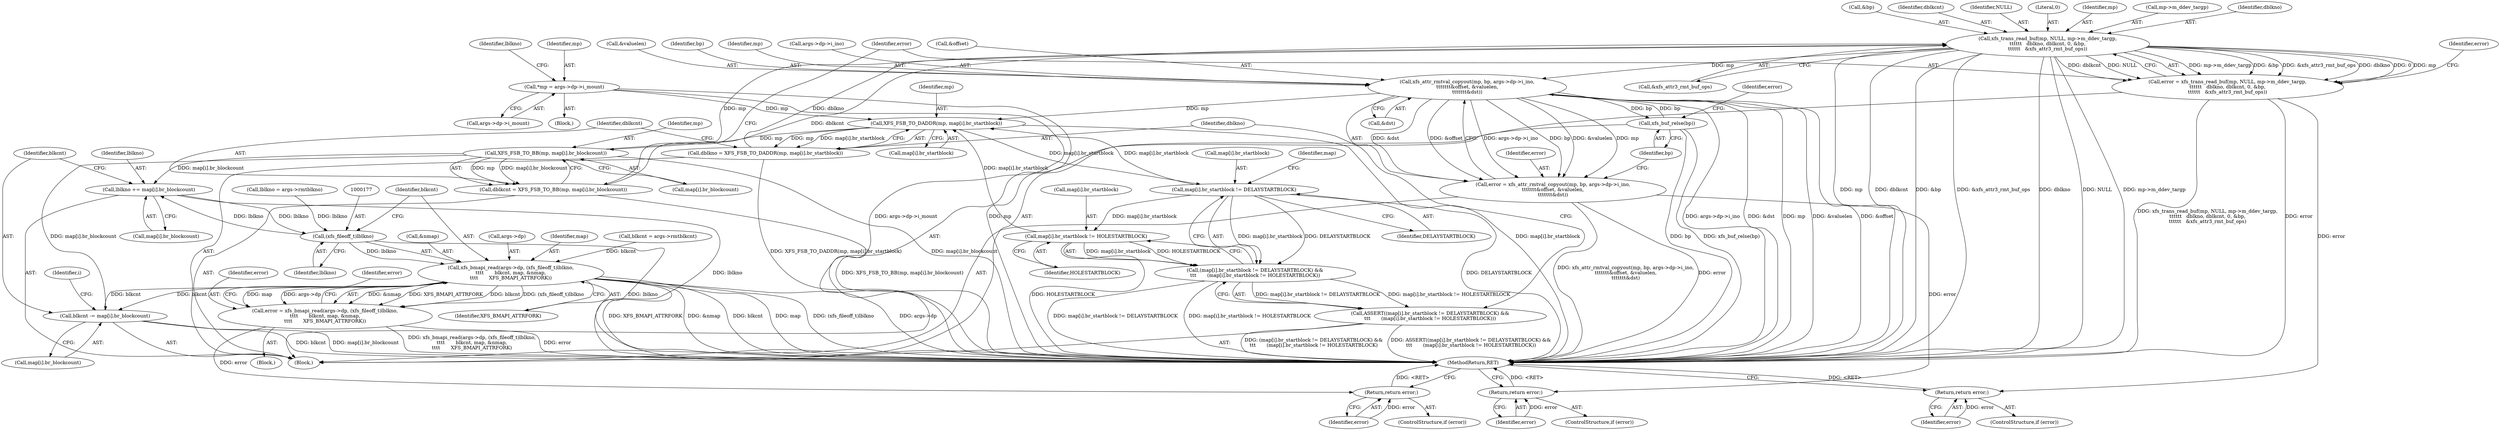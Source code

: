 digraph "0_linux_8275cdd0e7ac550dcce2b3ef6d2fb3b808c1ae59_8@API" {
"1000244" [label="(Call,xfs_trans_read_buf(mp, NULL, mp->m_ddev_targp,\n\t\t\t\t\t\t   dblkno, dblkcnt, 0, &bp,\n\t\t\t\t\t\t   &xfs_attr3_rmt_buf_ops))"];
"1000235" [label="(Call,XFS_FSB_TO_BB(mp, map[i].br_blockcount))"];
"1000226" [label="(Call,XFS_FSB_TO_DADDR(mp, map[i].br_startblock))"];
"1000106" [label="(Call,*mp = args->dp->i_mount)"];
"1000263" [label="(Call,xfs_attr_rmtval_copyout(mp, bp, args->dp->i_ino,\n\t\t\t\t\t\t\t&offset, &valuelen,\n\t\t\t\t\t\t\t&dst))"];
"1000244" [label="(Call,xfs_trans_read_buf(mp, NULL, mp->m_ddev_targp,\n\t\t\t\t\t\t   dblkno, dblkcnt, 0, &bp,\n\t\t\t\t\t\t   &xfs_attr3_rmt_buf_ops))"];
"1000224" [label="(Call,dblkno = XFS_FSB_TO_DADDR(mp, map[i].br_startblock))"];
"1000233" [label="(Call,dblkcnt = XFS_FSB_TO_BB(mp, map[i].br_blockcount))"];
"1000277" [label="(Call,xfs_buf_relse(bp))"];
"1000217" [label="(Call,map[i].br_startblock != HOLESTARTBLOCK)"];
"1000210" [label="(Call,map[i].br_startblock != DELAYSTARTBLOCK)"];
"1000242" [label="(Call,error = xfs_trans_read_buf(mp, NULL, mp->m_ddev_targp,\n\t\t\t\t\t\t   dblkno, dblkcnt, 0, &bp,\n\t\t\t\t\t\t   &xfs_attr3_rmt_buf_ops))"];
"1000259" [label="(Return,return error;)"];
"1000209" [label="(Call,(map[i].br_startblock != DELAYSTARTBLOCK) &&\n\t\t\t       (map[i].br_startblock != HOLESTARTBLOCK))"];
"1000208" [label="(Call,ASSERT((map[i].br_startblock != DELAYSTARTBLOCK) &&\n\t\t\t       (map[i].br_startblock != HOLESTARTBLOCK)))"];
"1000283" [label="(Call,lblkno += map[i].br_blockcount)"];
"1000176" [label="(Call,(xfs_fileoff_t)lblkno)"];
"1000172" [label="(Call,xfs_bmapi_read(args->dp, (xfs_fileoff_t)lblkno,\n\t\t\t\t       blkcnt, map, &nmap,\n\t\t\t\t       XFS_BMAPI_ATTRFORK))"];
"1000170" [label="(Call,error = xfs_bmapi_read(args->dp, (xfs_fileoff_t)lblkno,\n\t\t\t\t       blkcnt, map, &nmap,\n\t\t\t\t       XFS_BMAPI_ATTRFORK))"];
"1000186" [label="(Return,return error;)"];
"1000290" [label="(Call,blkcnt -= map[i].br_blockcount)"];
"1000261" [label="(Call,error = xfs_attr_rmtval_copyout(mp, bp, args->dp->i_ino,\n\t\t\t\t\t\t\t&offset, &valuelen,\n\t\t\t\t\t\t\t&dst))"];
"1000281" [label="(Return,return error;)"];
"1000234" [label="(Identifier,dblkcnt)"];
"1000179" [label="(Identifier,blkcnt)"];
"1000173" [label="(Call,args->dp)"];
"1000171" [label="(Identifier,error)"];
"1000185" [label="(Identifier,error)"];
"1000180" [label="(Identifier,map)"];
"1000263" [label="(Call,xfs_attr_rmtval_copyout(mp, bp, args->dp->i_ino,\n\t\t\t\t\t\t\t&offset, &valuelen,\n\t\t\t\t\t\t\t&dst))"];
"1000281" [label="(Return,return error;)"];
"1000208" [label="(Call,ASSERT((map[i].br_startblock != DELAYSTARTBLOCK) &&\n\t\t\t       (map[i].br_startblock != HOLESTARTBLOCK)))"];
"1000218" [label="(Call,map[i].br_startblock)"];
"1000292" [label="(Call,map[i].br_blockcount)"];
"1000170" [label="(Call,error = xfs_bmapi_read(args->dp, (xfs_fileoff_t)lblkno,\n\t\t\t\t       blkcnt, map, &nmap,\n\t\t\t\t       XFS_BMAPI_ATTRFORK))"];
"1000271" [label="(Call,&offset)"];
"1000255" [label="(Call,&xfs_attr3_rmt_buf_ops)"];
"1000260" [label="(Identifier,error)"];
"1000116" [label="(Identifier,lblkno)"];
"1000244" [label="(Call,xfs_trans_read_buf(mp, NULL, mp->m_ddev_targp,\n\t\t\t\t\t\t   dblkno, dblkcnt, 0, &bp,\n\t\t\t\t\t\t   &xfs_attr3_rmt_buf_ops))"];
"1000236" [label="(Identifier,mp)"];
"1000277" [label="(Call,xfs_buf_relse(bp))"];
"1000253" [label="(Call,&bp)"];
"1000108" [label="(Call,args->dp->i_mount)"];
"1000282" [label="(Identifier,error)"];
"1000251" [label="(Identifier,dblkcnt)"];
"1000210" [label="(Call,map[i].br_startblock != DELAYSTARTBLOCK)"];
"1000233" [label="(Call,dblkcnt = XFS_FSB_TO_BB(mp, map[i].br_blockcount))"];
"1000273" [label="(Call,&valuelen)"];
"1000216" [label="(Identifier,DELAYSTARTBLOCK)"];
"1000242" [label="(Call,error = xfs_trans_read_buf(mp, NULL, mp->m_ddev_targp,\n\t\t\t\t\t\t   dblkno, dblkcnt, 0, &bp,\n\t\t\t\t\t\t   &xfs_attr3_rmt_buf_ops))"];
"1000246" [label="(Identifier,NULL)"];
"1000130" [label="(Call,blkcnt = args->rmtblkcnt)"];
"1000265" [label="(Identifier,bp)"];
"1000257" [label="(ControlStructure,if (error))"];
"1000275" [label="(Call,&dst)"];
"1000264" [label="(Identifier,mp)"];
"1000217" [label="(Call,map[i].br_startblock != HOLESTARTBLOCK)"];
"1000228" [label="(Call,map[i].br_startblock)"];
"1000278" [label="(Identifier,bp)"];
"1000187" [label="(Identifier,error)"];
"1000176" [label="(Call,(xfs_fileoff_t)lblkno)"];
"1000261" [label="(Call,error = xfs_attr_rmtval_copyout(mp, bp, args->dp->i_ino,\n\t\t\t\t\t\t\t&offset, &valuelen,\n\t\t\t\t\t\t\t&dst))"];
"1000262" [label="(Identifier,error)"];
"1000279" [label="(ControlStructure,if (error))"];
"1000235" [label="(Call,XFS_FSB_TO_BB(mp, map[i].br_blockcount))"];
"1000205" [label="(Block,)"];
"1000258" [label="(Identifier,error)"];
"1000178" [label="(Identifier,lblkno)"];
"1000252" [label="(Literal,0)"];
"1000186" [label="(Return,return error;)"];
"1000237" [label="(Call,map[i].br_blockcount)"];
"1000226" [label="(Call,XFS_FSB_TO_DADDR(mp, map[i].br_startblock))"];
"1000283" [label="(Call,lblkno += map[i].br_blockcount)"];
"1000227" [label="(Identifier,mp)"];
"1000245" [label="(Identifier,mp)"];
"1000103" [label="(Block,)"];
"1000225" [label="(Identifier,dblkno)"];
"1000290" [label="(Call,blkcnt -= map[i].br_blockcount)"];
"1000224" [label="(Call,dblkno = XFS_FSB_TO_DADDR(mp, map[i].br_startblock))"];
"1000211" [label="(Call,map[i].br_startblock)"];
"1000107" [label="(Identifier,mp)"];
"1000259" [label="(Return,return error;)"];
"1000172" [label="(Call,xfs_bmapi_read(args->dp, (xfs_fileoff_t)lblkno,\n\t\t\t\t       blkcnt, map, &nmap,\n\t\t\t\t       XFS_BMAPI_ATTRFORK))"];
"1000115" [label="(Call,lblkno = args->rmtblkno)"];
"1000220" [label="(Identifier,map)"];
"1000209" [label="(Call,(map[i].br_startblock != DELAYSTARTBLOCK) &&\n\t\t\t       (map[i].br_startblock != HOLESTARTBLOCK))"];
"1000223" [label="(Identifier,HOLESTARTBLOCK)"];
"1000181" [label="(Call,&nmap)"];
"1000284" [label="(Identifier,lblkno)"];
"1000291" [label="(Identifier,blkcnt)"];
"1000280" [label="(Identifier,error)"];
"1000166" [label="(Block,)"];
"1000204" [label="(Identifier,i)"];
"1000303" [label="(MethodReturn,RET)"];
"1000106" [label="(Call,*mp = args->dp->i_mount)"];
"1000183" [label="(Identifier,XFS_BMAPI_ATTRFORK)"];
"1000247" [label="(Call,mp->m_ddev_targp)"];
"1000184" [label="(ControlStructure,if (error))"];
"1000285" [label="(Call,map[i].br_blockcount)"];
"1000243" [label="(Identifier,error)"];
"1000250" [label="(Identifier,dblkno)"];
"1000266" [label="(Call,args->dp->i_ino)"];
"1000244" -> "1000242"  [label="AST: "];
"1000244" -> "1000255"  [label="CFG: "];
"1000245" -> "1000244"  [label="AST: "];
"1000246" -> "1000244"  [label="AST: "];
"1000247" -> "1000244"  [label="AST: "];
"1000250" -> "1000244"  [label="AST: "];
"1000251" -> "1000244"  [label="AST: "];
"1000252" -> "1000244"  [label="AST: "];
"1000253" -> "1000244"  [label="AST: "];
"1000255" -> "1000244"  [label="AST: "];
"1000242" -> "1000244"  [label="CFG: "];
"1000244" -> "1000303"  [label="DDG: mp"];
"1000244" -> "1000303"  [label="DDG: dblkcnt"];
"1000244" -> "1000303"  [label="DDG: &bp"];
"1000244" -> "1000303"  [label="DDG: &xfs_attr3_rmt_buf_ops"];
"1000244" -> "1000303"  [label="DDG: dblkno"];
"1000244" -> "1000303"  [label="DDG: NULL"];
"1000244" -> "1000303"  [label="DDG: mp->m_ddev_targp"];
"1000244" -> "1000242"  [label="DDG: mp->m_ddev_targp"];
"1000244" -> "1000242"  [label="DDG: &bp"];
"1000244" -> "1000242"  [label="DDG: &xfs_attr3_rmt_buf_ops"];
"1000244" -> "1000242"  [label="DDG: dblkno"];
"1000244" -> "1000242"  [label="DDG: 0"];
"1000244" -> "1000242"  [label="DDG: mp"];
"1000244" -> "1000242"  [label="DDG: dblkcnt"];
"1000244" -> "1000242"  [label="DDG: NULL"];
"1000235" -> "1000244"  [label="DDG: mp"];
"1000224" -> "1000244"  [label="DDG: dblkno"];
"1000233" -> "1000244"  [label="DDG: dblkcnt"];
"1000244" -> "1000263"  [label="DDG: mp"];
"1000235" -> "1000233"  [label="AST: "];
"1000235" -> "1000237"  [label="CFG: "];
"1000236" -> "1000235"  [label="AST: "];
"1000237" -> "1000235"  [label="AST: "];
"1000233" -> "1000235"  [label="CFG: "];
"1000235" -> "1000303"  [label="DDG: map[i].br_blockcount"];
"1000235" -> "1000233"  [label="DDG: mp"];
"1000235" -> "1000233"  [label="DDG: map[i].br_blockcount"];
"1000226" -> "1000235"  [label="DDG: mp"];
"1000235" -> "1000283"  [label="DDG: map[i].br_blockcount"];
"1000235" -> "1000290"  [label="DDG: map[i].br_blockcount"];
"1000226" -> "1000224"  [label="AST: "];
"1000226" -> "1000228"  [label="CFG: "];
"1000227" -> "1000226"  [label="AST: "];
"1000228" -> "1000226"  [label="AST: "];
"1000224" -> "1000226"  [label="CFG: "];
"1000226" -> "1000303"  [label="DDG: map[i].br_startblock"];
"1000226" -> "1000210"  [label="DDG: map[i].br_startblock"];
"1000226" -> "1000224"  [label="DDG: mp"];
"1000226" -> "1000224"  [label="DDG: map[i].br_startblock"];
"1000106" -> "1000226"  [label="DDG: mp"];
"1000263" -> "1000226"  [label="DDG: mp"];
"1000217" -> "1000226"  [label="DDG: map[i].br_startblock"];
"1000210" -> "1000226"  [label="DDG: map[i].br_startblock"];
"1000106" -> "1000103"  [label="AST: "];
"1000106" -> "1000108"  [label="CFG: "];
"1000107" -> "1000106"  [label="AST: "];
"1000108" -> "1000106"  [label="AST: "];
"1000116" -> "1000106"  [label="CFG: "];
"1000106" -> "1000303"  [label="DDG: args->dp->i_mount"];
"1000106" -> "1000303"  [label="DDG: mp"];
"1000263" -> "1000261"  [label="AST: "];
"1000263" -> "1000275"  [label="CFG: "];
"1000264" -> "1000263"  [label="AST: "];
"1000265" -> "1000263"  [label="AST: "];
"1000266" -> "1000263"  [label="AST: "];
"1000271" -> "1000263"  [label="AST: "];
"1000273" -> "1000263"  [label="AST: "];
"1000275" -> "1000263"  [label="AST: "];
"1000261" -> "1000263"  [label="CFG: "];
"1000263" -> "1000303"  [label="DDG: args->dp->i_ino"];
"1000263" -> "1000303"  [label="DDG: &dst"];
"1000263" -> "1000303"  [label="DDG: mp"];
"1000263" -> "1000303"  [label="DDG: &valuelen"];
"1000263" -> "1000303"  [label="DDG: &offset"];
"1000263" -> "1000261"  [label="DDG: &dst"];
"1000263" -> "1000261"  [label="DDG: &offset"];
"1000263" -> "1000261"  [label="DDG: args->dp->i_ino"];
"1000263" -> "1000261"  [label="DDG: bp"];
"1000263" -> "1000261"  [label="DDG: &valuelen"];
"1000263" -> "1000261"  [label="DDG: mp"];
"1000277" -> "1000263"  [label="DDG: bp"];
"1000263" -> "1000277"  [label="DDG: bp"];
"1000224" -> "1000205"  [label="AST: "];
"1000225" -> "1000224"  [label="AST: "];
"1000234" -> "1000224"  [label="CFG: "];
"1000224" -> "1000303"  [label="DDG: XFS_FSB_TO_DADDR(mp, map[i].br_startblock)"];
"1000233" -> "1000205"  [label="AST: "];
"1000234" -> "1000233"  [label="AST: "];
"1000243" -> "1000233"  [label="CFG: "];
"1000233" -> "1000303"  [label="DDG: XFS_FSB_TO_BB(mp, map[i].br_blockcount)"];
"1000277" -> "1000205"  [label="AST: "];
"1000277" -> "1000278"  [label="CFG: "];
"1000278" -> "1000277"  [label="AST: "];
"1000280" -> "1000277"  [label="CFG: "];
"1000277" -> "1000303"  [label="DDG: bp"];
"1000277" -> "1000303"  [label="DDG: xfs_buf_relse(bp)"];
"1000217" -> "1000209"  [label="AST: "];
"1000217" -> "1000223"  [label="CFG: "];
"1000218" -> "1000217"  [label="AST: "];
"1000223" -> "1000217"  [label="AST: "];
"1000209" -> "1000217"  [label="CFG: "];
"1000217" -> "1000303"  [label="DDG: HOLESTARTBLOCK"];
"1000217" -> "1000209"  [label="DDG: map[i].br_startblock"];
"1000217" -> "1000209"  [label="DDG: HOLESTARTBLOCK"];
"1000210" -> "1000217"  [label="DDG: map[i].br_startblock"];
"1000210" -> "1000209"  [label="AST: "];
"1000210" -> "1000216"  [label="CFG: "];
"1000211" -> "1000210"  [label="AST: "];
"1000216" -> "1000210"  [label="AST: "];
"1000220" -> "1000210"  [label="CFG: "];
"1000209" -> "1000210"  [label="CFG: "];
"1000210" -> "1000303"  [label="DDG: DELAYSTARTBLOCK"];
"1000210" -> "1000209"  [label="DDG: map[i].br_startblock"];
"1000210" -> "1000209"  [label="DDG: DELAYSTARTBLOCK"];
"1000242" -> "1000205"  [label="AST: "];
"1000243" -> "1000242"  [label="AST: "];
"1000258" -> "1000242"  [label="CFG: "];
"1000242" -> "1000303"  [label="DDG: xfs_trans_read_buf(mp, NULL, mp->m_ddev_targp,\n\t\t\t\t\t\t   dblkno, dblkcnt, 0, &bp,\n\t\t\t\t\t\t   &xfs_attr3_rmt_buf_ops)"];
"1000242" -> "1000303"  [label="DDG: error"];
"1000242" -> "1000259"  [label="DDG: error"];
"1000259" -> "1000257"  [label="AST: "];
"1000259" -> "1000260"  [label="CFG: "];
"1000260" -> "1000259"  [label="AST: "];
"1000303" -> "1000259"  [label="CFG: "];
"1000259" -> "1000303"  [label="DDG: <RET>"];
"1000260" -> "1000259"  [label="DDG: error"];
"1000209" -> "1000208"  [label="AST: "];
"1000208" -> "1000209"  [label="CFG: "];
"1000209" -> "1000303"  [label="DDG: map[i].br_startblock != DELAYSTARTBLOCK"];
"1000209" -> "1000303"  [label="DDG: map[i].br_startblock != HOLESTARTBLOCK"];
"1000209" -> "1000208"  [label="DDG: map[i].br_startblock != DELAYSTARTBLOCK"];
"1000209" -> "1000208"  [label="DDG: map[i].br_startblock != HOLESTARTBLOCK"];
"1000208" -> "1000205"  [label="AST: "];
"1000225" -> "1000208"  [label="CFG: "];
"1000208" -> "1000303"  [label="DDG: (map[i].br_startblock != DELAYSTARTBLOCK) &&\n\t\t\t       (map[i].br_startblock != HOLESTARTBLOCK)"];
"1000208" -> "1000303"  [label="DDG: ASSERT((map[i].br_startblock != DELAYSTARTBLOCK) &&\n\t\t\t       (map[i].br_startblock != HOLESTARTBLOCK))"];
"1000283" -> "1000205"  [label="AST: "];
"1000283" -> "1000285"  [label="CFG: "];
"1000284" -> "1000283"  [label="AST: "];
"1000285" -> "1000283"  [label="AST: "];
"1000291" -> "1000283"  [label="CFG: "];
"1000283" -> "1000303"  [label="DDG: lblkno"];
"1000283" -> "1000176"  [label="DDG: lblkno"];
"1000176" -> "1000283"  [label="DDG: lblkno"];
"1000176" -> "1000172"  [label="AST: "];
"1000176" -> "1000178"  [label="CFG: "];
"1000177" -> "1000176"  [label="AST: "];
"1000178" -> "1000176"  [label="AST: "];
"1000179" -> "1000176"  [label="CFG: "];
"1000176" -> "1000303"  [label="DDG: lblkno"];
"1000176" -> "1000172"  [label="DDG: lblkno"];
"1000115" -> "1000176"  [label="DDG: lblkno"];
"1000172" -> "1000170"  [label="AST: "];
"1000172" -> "1000183"  [label="CFG: "];
"1000173" -> "1000172"  [label="AST: "];
"1000179" -> "1000172"  [label="AST: "];
"1000180" -> "1000172"  [label="AST: "];
"1000181" -> "1000172"  [label="AST: "];
"1000183" -> "1000172"  [label="AST: "];
"1000170" -> "1000172"  [label="CFG: "];
"1000172" -> "1000303"  [label="DDG: &nmap"];
"1000172" -> "1000303"  [label="DDG: blkcnt"];
"1000172" -> "1000303"  [label="DDG: map"];
"1000172" -> "1000303"  [label="DDG: (xfs_fileoff_t)lblkno"];
"1000172" -> "1000303"  [label="DDG: args->dp"];
"1000172" -> "1000303"  [label="DDG: XFS_BMAPI_ATTRFORK"];
"1000172" -> "1000170"  [label="DDG: &nmap"];
"1000172" -> "1000170"  [label="DDG: XFS_BMAPI_ATTRFORK"];
"1000172" -> "1000170"  [label="DDG: blkcnt"];
"1000172" -> "1000170"  [label="DDG: (xfs_fileoff_t)lblkno"];
"1000172" -> "1000170"  [label="DDG: map"];
"1000172" -> "1000170"  [label="DDG: args->dp"];
"1000290" -> "1000172"  [label="DDG: blkcnt"];
"1000130" -> "1000172"  [label="DDG: blkcnt"];
"1000172" -> "1000290"  [label="DDG: blkcnt"];
"1000170" -> "1000166"  [label="AST: "];
"1000171" -> "1000170"  [label="AST: "];
"1000185" -> "1000170"  [label="CFG: "];
"1000170" -> "1000303"  [label="DDG: xfs_bmapi_read(args->dp, (xfs_fileoff_t)lblkno,\n\t\t\t\t       blkcnt, map, &nmap,\n\t\t\t\t       XFS_BMAPI_ATTRFORK)"];
"1000170" -> "1000303"  [label="DDG: error"];
"1000170" -> "1000186"  [label="DDG: error"];
"1000186" -> "1000184"  [label="AST: "];
"1000186" -> "1000187"  [label="CFG: "];
"1000187" -> "1000186"  [label="AST: "];
"1000303" -> "1000186"  [label="CFG: "];
"1000186" -> "1000303"  [label="DDG: <RET>"];
"1000187" -> "1000186"  [label="DDG: error"];
"1000290" -> "1000205"  [label="AST: "];
"1000290" -> "1000292"  [label="CFG: "];
"1000291" -> "1000290"  [label="AST: "];
"1000292" -> "1000290"  [label="AST: "];
"1000204" -> "1000290"  [label="CFG: "];
"1000290" -> "1000303"  [label="DDG: blkcnt"];
"1000290" -> "1000303"  [label="DDG: map[i].br_blockcount"];
"1000261" -> "1000205"  [label="AST: "];
"1000262" -> "1000261"  [label="AST: "];
"1000278" -> "1000261"  [label="CFG: "];
"1000261" -> "1000303"  [label="DDG: xfs_attr_rmtval_copyout(mp, bp, args->dp->i_ino,\n\t\t\t\t\t\t\t&offset, &valuelen,\n\t\t\t\t\t\t\t&dst)"];
"1000261" -> "1000303"  [label="DDG: error"];
"1000261" -> "1000281"  [label="DDG: error"];
"1000281" -> "1000279"  [label="AST: "];
"1000281" -> "1000282"  [label="CFG: "];
"1000282" -> "1000281"  [label="AST: "];
"1000303" -> "1000281"  [label="CFG: "];
"1000281" -> "1000303"  [label="DDG: <RET>"];
"1000282" -> "1000281"  [label="DDG: error"];
}
